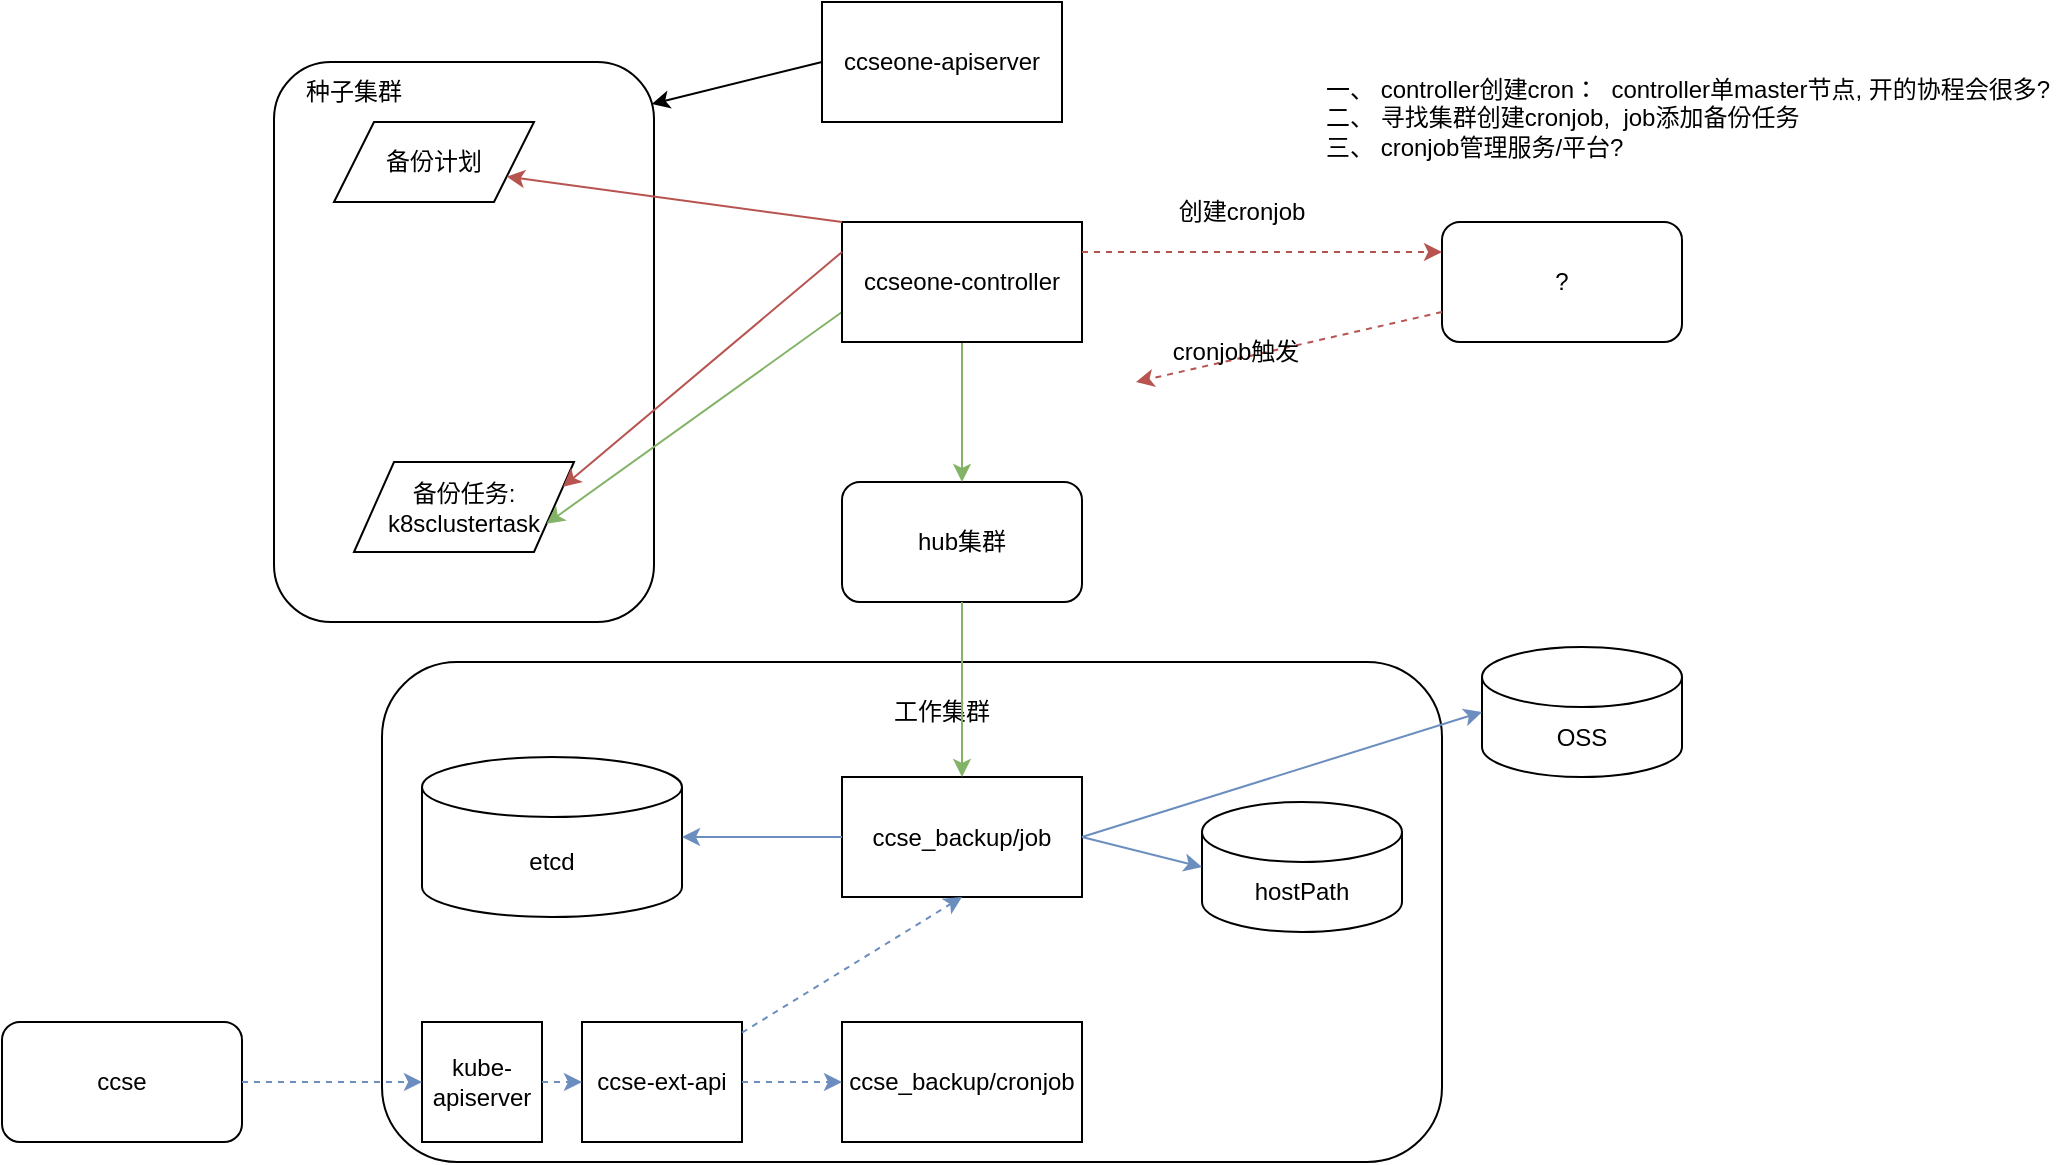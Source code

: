 <mxfile version="21.6.7" type="github" pages="2">
  <diagram name="第 1 页" id="Xc9G24RDaqmZXno-PCHf">
    <mxGraphModel dx="1481" dy="826" grid="1" gridSize="10" guides="1" tooltips="1" connect="1" arrows="1" fold="1" page="1" pageScale="1" pageWidth="827" pageHeight="1169" math="0" shadow="0">
      <root>
        <mxCell id="0" />
        <mxCell id="1" parent="0" />
        <mxCell id="TAdzys8bT-mZB0Ie5Mji-37" value="" style="rounded=1;whiteSpace=wrap;html=1;" vertex="1" parent="1">
          <mxGeometry x="450" y="470" width="530" height="250" as="geometry" />
        </mxCell>
        <mxCell id="TAdzys8bT-mZB0Ie5Mji-15" value="" style="rounded=1;whiteSpace=wrap;html=1;" vertex="1" parent="1">
          <mxGeometry x="396" y="170" width="190" height="280" as="geometry" />
        </mxCell>
        <mxCell id="TAdzys8bT-mZB0Ie5Mji-2" value="hub集群" style="rounded=1;whiteSpace=wrap;html=1;" vertex="1" parent="1">
          <mxGeometry x="680" y="380" width="120" height="60" as="geometry" />
        </mxCell>
        <mxCell id="TAdzys8bT-mZB0Ie5Mji-6" value="ccse_backup/job" style="rounded=0;whiteSpace=wrap;html=1;" vertex="1" parent="1">
          <mxGeometry x="680" y="527.5" width="120" height="60" as="geometry" />
        </mxCell>
        <mxCell id="TAdzys8bT-mZB0Ie5Mji-7" value="OSS" style="shape=cylinder3;whiteSpace=wrap;html=1;boundedLbl=1;backgroundOutline=1;size=15;" vertex="1" parent="1">
          <mxGeometry x="1000" y="462.5" width="100" height="65" as="geometry" />
        </mxCell>
        <mxCell id="TAdzys8bT-mZB0Ie5Mji-8" value="hostPath" style="shape=cylinder3;whiteSpace=wrap;html=1;boundedLbl=1;backgroundOutline=1;size=15;" vertex="1" parent="1">
          <mxGeometry x="860" y="540" width="100" height="65" as="geometry" />
        </mxCell>
        <mxCell id="TAdzys8bT-mZB0Ie5Mji-9" value="" style="endArrow=classic;html=1;rounded=0;exitX=1;exitY=0.5;exitDx=0;exitDy=0;entryX=0;entryY=0.5;entryDx=0;entryDy=0;entryPerimeter=0;fillColor=#dae8fc;strokeColor=#6c8ebf;" edge="1" parent="1" source="TAdzys8bT-mZB0Ie5Mji-6" target="TAdzys8bT-mZB0Ie5Mji-7">
          <mxGeometry width="50" height="50" relative="1" as="geometry">
            <mxPoint x="880" y="580" as="sourcePoint" />
            <mxPoint x="930" y="530" as="targetPoint" />
          </mxGeometry>
        </mxCell>
        <mxCell id="TAdzys8bT-mZB0Ie5Mji-11" value="ccseone-apiserver" style="rounded=0;whiteSpace=wrap;html=1;" vertex="1" parent="1">
          <mxGeometry x="670" y="140" width="120" height="60" as="geometry" />
        </mxCell>
        <mxCell id="TAdzys8bT-mZB0Ie5Mji-16" value="" style="endArrow=classic;html=1;rounded=0;exitX=0;exitY=0.5;exitDx=0;exitDy=0;entryX=0.994;entryY=0.075;entryDx=0;entryDy=0;entryPerimeter=0;" edge="1" parent="1" source="TAdzys8bT-mZB0Ie5Mji-11" target="TAdzys8bT-mZB0Ie5Mji-15">
          <mxGeometry width="50" height="50" relative="1" as="geometry">
            <mxPoint x="816" y="130" as="sourcePoint" />
            <mxPoint x="536" y="213" as="targetPoint" />
          </mxGeometry>
        </mxCell>
        <mxCell id="TAdzys8bT-mZB0Ie5Mji-18" value="备份计划" style="shape=parallelogram;perimeter=parallelogramPerimeter;whiteSpace=wrap;html=1;fixedSize=1;" vertex="1" parent="1">
          <mxGeometry x="426" y="200" width="100" height="40" as="geometry" />
        </mxCell>
        <mxCell id="TAdzys8bT-mZB0Ie5Mji-19" value="种子集群" style="text;html=1;strokeColor=none;fillColor=none;align=center;verticalAlign=middle;whiteSpace=wrap;rounded=0;" vertex="1" parent="1">
          <mxGeometry x="406" y="170" width="60" height="30" as="geometry" />
        </mxCell>
        <mxCell id="TAdzys8bT-mZB0Ie5Mji-24" value="备份任务:&lt;br&gt;k8sclustertask" style="shape=parallelogram;perimeter=parallelogramPerimeter;whiteSpace=wrap;html=1;fixedSize=1;" vertex="1" parent="1">
          <mxGeometry x="436" y="370" width="110" height="45" as="geometry" />
        </mxCell>
        <mxCell id="TAdzys8bT-mZB0Ie5Mji-25" value="" style="endArrow=classic;html=1;rounded=0;entryX=1;entryY=0.75;entryDx=0;entryDy=0;exitX=0;exitY=0.75;exitDx=0;exitDy=0;fillColor=#d5e8d4;strokeColor=#82b366;" edge="1" parent="1" source="TAdzys8bT-mZB0Ie5Mji-43" target="TAdzys8bT-mZB0Ie5Mji-24">
          <mxGeometry width="50" height="50" relative="1" as="geometry">
            <mxPoint x="310" y="270" as="sourcePoint" />
            <mxPoint x="450" y="220" as="targetPoint" />
          </mxGeometry>
        </mxCell>
        <mxCell id="TAdzys8bT-mZB0Ie5Mji-27" value="etcd" style="shape=cylinder3;whiteSpace=wrap;html=1;boundedLbl=1;backgroundOutline=1;size=15;" vertex="1" parent="1">
          <mxGeometry x="470" y="517.5" width="130" height="80" as="geometry" />
        </mxCell>
        <mxCell id="TAdzys8bT-mZB0Ie5Mji-28" value="kube-apiserver" style="rounded=0;whiteSpace=wrap;html=1;" vertex="1" parent="1">
          <mxGeometry x="470" y="650" width="60" height="60" as="geometry" />
        </mxCell>
        <mxCell id="TAdzys8bT-mZB0Ie5Mji-29" value="ccse-ext-api" style="rounded=0;whiteSpace=wrap;html=1;" vertex="1" parent="1">
          <mxGeometry x="550" y="650" width="80" height="60" as="geometry" />
        </mxCell>
        <mxCell id="TAdzys8bT-mZB0Ie5Mji-30" value="" style="endArrow=classic;html=1;rounded=0;entryX=0;entryY=0.5;entryDx=0;entryDy=0;dashed=1;fillColor=#dae8fc;strokeColor=#6c8ebf;" edge="1" parent="1" source="TAdzys8bT-mZB0Ie5Mji-28" target="TAdzys8bT-mZB0Ie5Mji-29">
          <mxGeometry width="50" height="50" relative="1" as="geometry">
            <mxPoint x="690" y="800" as="sourcePoint" />
            <mxPoint x="740" y="750" as="targetPoint" />
          </mxGeometry>
        </mxCell>
        <mxCell id="TAdzys8bT-mZB0Ie5Mji-31" value="" style="endArrow=classic;html=1;rounded=0;entryX=0.5;entryY=1;entryDx=0;entryDy=0;dashed=1;fillColor=#dae8fc;strokeColor=#6c8ebf;" edge="1" parent="1" source="TAdzys8bT-mZB0Ie5Mji-29" target="TAdzys8bT-mZB0Ie5Mji-6">
          <mxGeometry width="50" height="50" relative="1" as="geometry">
            <mxPoint x="870" y="720" as="sourcePoint" />
            <mxPoint x="920" y="670" as="targetPoint" />
          </mxGeometry>
        </mxCell>
        <mxCell id="TAdzys8bT-mZB0Ie5Mji-33" value="ccse" style="rounded=1;whiteSpace=wrap;html=1;" vertex="1" parent="1">
          <mxGeometry x="260" y="650" width="120" height="60" as="geometry" />
        </mxCell>
        <mxCell id="TAdzys8bT-mZB0Ie5Mji-34" value="" style="endArrow=classic;html=1;rounded=0;exitX=1;exitY=0.5;exitDx=0;exitDy=0;entryX=0;entryY=0.5;entryDx=0;entryDy=0;dashed=1;fillColor=#dae8fc;strokeColor=#6c8ebf;" edge="1" parent="1" source="TAdzys8bT-mZB0Ie5Mji-33" target="TAdzys8bT-mZB0Ie5Mji-28">
          <mxGeometry width="50" height="50" relative="1" as="geometry">
            <mxPoint x="490" y="800" as="sourcePoint" />
            <mxPoint x="540" y="750" as="targetPoint" />
          </mxGeometry>
        </mxCell>
        <mxCell id="TAdzys8bT-mZB0Ie5Mji-35" value="" style="endArrow=classic;html=1;rounded=0;exitX=1;exitY=0.5;exitDx=0;exitDy=0;entryX=0;entryY=0.5;entryDx=0;entryDy=0;entryPerimeter=0;fillColor=#dae8fc;strokeColor=#6c8ebf;" edge="1" parent="1" source="TAdzys8bT-mZB0Ie5Mji-6" target="TAdzys8bT-mZB0Ie5Mji-8">
          <mxGeometry width="50" height="50" relative="1" as="geometry">
            <mxPoint x="920" y="690" as="sourcePoint" />
            <mxPoint x="970" y="640" as="targetPoint" />
          </mxGeometry>
        </mxCell>
        <mxCell id="TAdzys8bT-mZB0Ie5Mji-36" value="" style="endArrow=classic;html=1;rounded=0;exitX=0;exitY=0.5;exitDx=0;exitDy=0;fillColor=#dae8fc;strokeColor=#6c8ebf;" edge="1" parent="1" source="TAdzys8bT-mZB0Ie5Mji-6" target="TAdzys8bT-mZB0Ie5Mji-27">
          <mxGeometry width="50" height="50" relative="1" as="geometry">
            <mxPoint x="770" y="810" as="sourcePoint" />
            <mxPoint x="820" y="760" as="targetPoint" />
          </mxGeometry>
        </mxCell>
        <mxCell id="TAdzys8bT-mZB0Ie5Mji-38" value="工作集群" style="text;html=1;strokeColor=none;fillColor=none;align=center;verticalAlign=middle;whiteSpace=wrap;rounded=0;" vertex="1" parent="1">
          <mxGeometry x="700" y="480" width="60" height="30" as="geometry" />
        </mxCell>
        <mxCell id="TAdzys8bT-mZB0Ie5Mji-41" value="" style="endArrow=classic;html=1;rounded=0;fillColor=#d5e8d4;strokeColor=#82b366;" edge="1" parent="1" source="TAdzys8bT-mZB0Ie5Mji-2" target="TAdzys8bT-mZB0Ie5Mji-6">
          <mxGeometry width="50" height="50" relative="1" as="geometry">
            <mxPoint x="670" y="420" as="sourcePoint" />
            <mxPoint x="720" y="370" as="targetPoint" />
          </mxGeometry>
        </mxCell>
        <mxCell id="TAdzys8bT-mZB0Ie5Mji-42" value="" style="endArrow=classic;html=1;rounded=0;exitX=0.5;exitY=1;exitDx=0;exitDy=0;entryX=0.5;entryY=0;entryDx=0;entryDy=0;fillColor=#d5e8d4;strokeColor=#82b366;" edge="1" parent="1" source="TAdzys8bT-mZB0Ie5Mji-43" target="TAdzys8bT-mZB0Ie5Mji-2">
          <mxGeometry width="50" height="50" relative="1" as="geometry">
            <mxPoint x="550" y="370" as="sourcePoint" />
            <mxPoint x="600" y="320" as="targetPoint" />
          </mxGeometry>
        </mxCell>
        <mxCell id="TAdzys8bT-mZB0Ie5Mji-43" value="ccseone-controller" style="rounded=0;whiteSpace=wrap;html=1;" vertex="1" parent="1">
          <mxGeometry x="680" y="250" width="120" height="60" as="geometry" />
        </mxCell>
        <mxCell id="TAdzys8bT-mZB0Ie5Mji-44" value="" style="endArrow=classic;html=1;rounded=0;entryX=1;entryY=0.75;entryDx=0;entryDy=0;exitX=0;exitY=0;exitDx=0;exitDy=0;fillColor=#f8cecc;strokeColor=#b85450;" edge="1" parent="1" source="TAdzys8bT-mZB0Ie5Mji-43" target="TAdzys8bT-mZB0Ie5Mji-18">
          <mxGeometry width="50" height="50" relative="1" as="geometry">
            <mxPoint x="540" y="300" as="sourcePoint" />
            <mxPoint x="590" y="250" as="targetPoint" />
          </mxGeometry>
        </mxCell>
        <mxCell id="TAdzys8bT-mZB0Ie5Mji-45" value="" style="endArrow=classic;html=1;rounded=0;entryX=1;entryY=0.25;entryDx=0;entryDy=0;exitX=0;exitY=0.25;exitDx=0;exitDy=0;fillColor=#f8cecc;strokeColor=#b85450;" edge="1" parent="1" source="TAdzys8bT-mZB0Ie5Mji-43" target="TAdzys8bT-mZB0Ie5Mji-24">
          <mxGeometry width="50" height="50" relative="1" as="geometry">
            <mxPoint x="680" y="210" as="sourcePoint" />
            <mxPoint x="730" y="160" as="targetPoint" />
          </mxGeometry>
        </mxCell>
        <mxCell id="TAdzys8bT-mZB0Ie5Mji-46" value="?" style="rounded=1;whiteSpace=wrap;html=1;" vertex="1" parent="1">
          <mxGeometry x="980" y="250" width="120" height="60" as="geometry" />
        </mxCell>
        <mxCell id="TAdzys8bT-mZB0Ie5Mji-47" value="" style="endArrow=classic;html=1;rounded=0;exitX=1;exitY=0.25;exitDx=0;exitDy=0;entryX=0;entryY=0.25;entryDx=0;entryDy=0;dashed=1;fillColor=#f8cecc;strokeColor=#b85450;" edge="1" parent="1" source="TAdzys8bT-mZB0Ie5Mji-43" target="TAdzys8bT-mZB0Ie5Mji-46">
          <mxGeometry width="50" height="50" relative="1" as="geometry">
            <mxPoint x="1090" y="400" as="sourcePoint" />
            <mxPoint x="1140" y="350" as="targetPoint" />
          </mxGeometry>
        </mxCell>
        <mxCell id="TAdzys8bT-mZB0Ie5Mji-48" value="" style="endArrow=classic;html=1;rounded=0;entryX=0;entryY=1;entryDx=0;entryDy=0;exitX=0;exitY=0.75;exitDx=0;exitDy=0;dashed=1;fillColor=#f8cecc;strokeColor=#b85450;" edge="1" parent="1" source="TAdzys8bT-mZB0Ie5Mji-46" target="TAdzys8bT-mZB0Ie5Mji-50">
          <mxGeometry width="50" height="50" relative="1" as="geometry">
            <mxPoint x="1070" y="430" as="sourcePoint" />
            <mxPoint x="1120" y="380" as="targetPoint" />
          </mxGeometry>
        </mxCell>
        <mxCell id="TAdzys8bT-mZB0Ie5Mji-49" value="创建cronjob" style="text;html=1;strokeColor=none;fillColor=none;align=center;verticalAlign=middle;whiteSpace=wrap;rounded=0;" vertex="1" parent="1">
          <mxGeometry x="830" y="230" width="100" height="30" as="geometry" />
        </mxCell>
        <mxCell id="TAdzys8bT-mZB0Ie5Mji-50" value="cronjob触发" style="text;html=1;strokeColor=none;fillColor=none;align=center;verticalAlign=middle;whiteSpace=wrap;rounded=0;" vertex="1" parent="1">
          <mxGeometry x="827" y="300" width="100" height="30" as="geometry" />
        </mxCell>
        <mxCell id="TAdzys8bT-mZB0Ie5Mji-51" value="一、 controller创建cron：&amp;nbsp; controller单master节点,&amp;nbsp;开的协程会很多?&lt;br&gt;二、&amp;nbsp;寻找集群创建cronjob,&amp;nbsp; job添加备份任务&amp;nbsp;&amp;nbsp;&lt;br&gt;三、 cronjob管理服务/平台?" style="text;html=1;align=left;verticalAlign=top;whiteSpace=wrap;rounded=0;" vertex="1" parent="1">
          <mxGeometry x="920" y="170" width="370" height="60" as="geometry" />
        </mxCell>
        <mxCell id="TAdzys8bT-mZB0Ie5Mji-53" value="ccse_backup/cronjob" style="rounded=0;whiteSpace=wrap;html=1;" vertex="1" parent="1">
          <mxGeometry x="680" y="650" width="120" height="60" as="geometry" />
        </mxCell>
        <mxCell id="TAdzys8bT-mZB0Ie5Mji-54" value="" style="endArrow=classic;html=1;rounded=0;exitX=1;exitY=0.5;exitDx=0;exitDy=0;entryX=0;entryY=0.5;entryDx=0;entryDy=0;dashed=1;fillColor=#dae8fc;strokeColor=#6c8ebf;" edge="1" parent="1" source="TAdzys8bT-mZB0Ie5Mji-29" target="TAdzys8bT-mZB0Ie5Mji-53">
          <mxGeometry width="50" height="50" relative="1" as="geometry">
            <mxPoint x="390" y="690" as="sourcePoint" />
            <mxPoint x="480" y="690" as="targetPoint" />
          </mxGeometry>
        </mxCell>
      </root>
    </mxGraphModel>
  </diagram>
  <diagram name="第 1 页 的副本" id="dZijaMK6ApFvlrBsASXL">
    <mxGraphModel dx="1259" dy="702" grid="1" gridSize="10" guides="1" tooltips="1" connect="1" arrows="1" fold="1" page="1" pageScale="1" pageWidth="827" pageHeight="1169" math="0" shadow="0">
      <root>
        <mxCell id="MokmEjKXZrttjGDyU7k--0" />
        <mxCell id="MokmEjKXZrttjGDyU7k--1" parent="MokmEjKXZrttjGDyU7k--0" />
        <mxCell id="MokmEjKXZrttjGDyU7k--2" value="" style="rounded=1;whiteSpace=wrap;html=1;" vertex="1" parent="MokmEjKXZrttjGDyU7k--1">
          <mxGeometry x="450" y="470" width="530" height="250" as="geometry" />
        </mxCell>
        <mxCell id="MokmEjKXZrttjGDyU7k--3" value="" style="rounded=1;whiteSpace=wrap;html=1;" vertex="1" parent="MokmEjKXZrttjGDyU7k--1">
          <mxGeometry x="396" y="170" width="190" height="280" as="geometry" />
        </mxCell>
        <mxCell id="MokmEjKXZrttjGDyU7k--4" value="hub集群" style="rounded=1;whiteSpace=wrap;html=1;" vertex="1" parent="MokmEjKXZrttjGDyU7k--1">
          <mxGeometry x="680" y="380" width="120" height="60" as="geometry" />
        </mxCell>
        <mxCell id="MokmEjKXZrttjGDyU7k--5" value="ccse_backup/cronjob" style="rounded=0;whiteSpace=wrap;html=1;" vertex="1" parent="MokmEjKXZrttjGDyU7k--1">
          <mxGeometry x="680" y="527.5" width="120" height="60" as="geometry" />
        </mxCell>
        <mxCell id="MokmEjKXZrttjGDyU7k--6" value="OSS" style="shape=cylinder3;whiteSpace=wrap;html=1;boundedLbl=1;backgroundOutline=1;size=15;" vertex="1" parent="MokmEjKXZrttjGDyU7k--1">
          <mxGeometry x="1000" y="462.5" width="100" height="65" as="geometry" />
        </mxCell>
        <mxCell id="MokmEjKXZrttjGDyU7k--7" value="hostPath" style="shape=cylinder3;whiteSpace=wrap;html=1;boundedLbl=1;backgroundOutline=1;size=15;" vertex="1" parent="MokmEjKXZrttjGDyU7k--1">
          <mxGeometry x="860" y="540" width="100" height="65" as="geometry" />
        </mxCell>
        <mxCell id="MokmEjKXZrttjGDyU7k--8" value="" style="endArrow=classic;html=1;rounded=0;exitX=1;exitY=0.5;exitDx=0;exitDy=0;entryX=0;entryY=0.5;entryDx=0;entryDy=0;entryPerimeter=0;fillColor=#dae8fc;strokeColor=#6c8ebf;" edge="1" parent="MokmEjKXZrttjGDyU7k--1" source="MokmEjKXZrttjGDyU7k--5" target="MokmEjKXZrttjGDyU7k--6">
          <mxGeometry width="50" height="50" relative="1" as="geometry">
            <mxPoint x="880" y="580" as="sourcePoint" />
            <mxPoint x="930" y="530" as="targetPoint" />
          </mxGeometry>
        </mxCell>
        <mxCell id="MokmEjKXZrttjGDyU7k--9" value="ccseone-apiserver" style="rounded=0;whiteSpace=wrap;html=1;" vertex="1" parent="MokmEjKXZrttjGDyU7k--1">
          <mxGeometry x="670" y="140" width="120" height="60" as="geometry" />
        </mxCell>
        <mxCell id="MokmEjKXZrttjGDyU7k--10" value="" style="endArrow=classic;html=1;rounded=0;exitX=0;exitY=0.5;exitDx=0;exitDy=0;entryX=0.994;entryY=0.075;entryDx=0;entryDy=0;entryPerimeter=0;" edge="1" parent="MokmEjKXZrttjGDyU7k--1" source="MokmEjKXZrttjGDyU7k--9" target="MokmEjKXZrttjGDyU7k--3">
          <mxGeometry width="50" height="50" relative="1" as="geometry">
            <mxPoint x="816" y="130" as="sourcePoint" />
            <mxPoint x="536" y="213" as="targetPoint" />
          </mxGeometry>
        </mxCell>
        <mxCell id="MokmEjKXZrttjGDyU7k--11" value="备份计划" style="shape=parallelogram;perimeter=parallelogramPerimeter;whiteSpace=wrap;html=1;fixedSize=1;" vertex="1" parent="MokmEjKXZrttjGDyU7k--1">
          <mxGeometry x="426" y="200" width="100" height="40" as="geometry" />
        </mxCell>
        <mxCell id="MokmEjKXZrttjGDyU7k--12" value="种子集群" style="text;html=1;strokeColor=none;fillColor=none;align=center;verticalAlign=middle;whiteSpace=wrap;rounded=0;" vertex="1" parent="MokmEjKXZrttjGDyU7k--1">
          <mxGeometry x="406" y="170" width="60" height="30" as="geometry" />
        </mxCell>
        <mxCell id="MokmEjKXZrttjGDyU7k--15" value="etcd" style="shape=cylinder3;whiteSpace=wrap;html=1;boundedLbl=1;backgroundOutline=1;size=15;" vertex="1" parent="MokmEjKXZrttjGDyU7k--1">
          <mxGeometry x="470" y="517.5" width="130" height="80" as="geometry" />
        </mxCell>
        <mxCell id="MokmEjKXZrttjGDyU7k--16" value="kube-apiserver" style="rounded=0;whiteSpace=wrap;html=1;" vertex="1" parent="MokmEjKXZrttjGDyU7k--1">
          <mxGeometry x="470" y="650" width="60" height="60" as="geometry" />
        </mxCell>
        <mxCell id="MokmEjKXZrttjGDyU7k--17" value="ccse-ext-api" style="rounded=0;whiteSpace=wrap;html=1;" vertex="1" parent="MokmEjKXZrttjGDyU7k--1">
          <mxGeometry x="550" y="650" width="80" height="60" as="geometry" />
        </mxCell>
        <mxCell id="MokmEjKXZrttjGDyU7k--18" value="" style="endArrow=classic;html=1;rounded=0;entryX=0;entryY=0.5;entryDx=0;entryDy=0;dashed=1;fillColor=#dae8fc;strokeColor=#6c8ebf;" edge="1" parent="MokmEjKXZrttjGDyU7k--1" source="MokmEjKXZrttjGDyU7k--16" target="MokmEjKXZrttjGDyU7k--17">
          <mxGeometry width="50" height="50" relative="1" as="geometry">
            <mxPoint x="690" y="800" as="sourcePoint" />
            <mxPoint x="740" y="750" as="targetPoint" />
          </mxGeometry>
        </mxCell>
        <mxCell id="MokmEjKXZrttjGDyU7k--19" value="" style="endArrow=classic;html=1;rounded=0;entryX=0.5;entryY=1;entryDx=0;entryDy=0;dashed=1;fillColor=#dae8fc;strokeColor=#6c8ebf;" edge="1" parent="MokmEjKXZrttjGDyU7k--1" source="MokmEjKXZrttjGDyU7k--17" target="MokmEjKXZrttjGDyU7k--5">
          <mxGeometry width="50" height="50" relative="1" as="geometry">
            <mxPoint x="870" y="720" as="sourcePoint" />
            <mxPoint x="920" y="670" as="targetPoint" />
          </mxGeometry>
        </mxCell>
        <mxCell id="MokmEjKXZrttjGDyU7k--20" value="ccse" style="rounded=1;whiteSpace=wrap;html=1;" vertex="1" parent="MokmEjKXZrttjGDyU7k--1">
          <mxGeometry x="260" y="650" width="120" height="60" as="geometry" />
        </mxCell>
        <mxCell id="MokmEjKXZrttjGDyU7k--21" value="" style="endArrow=classic;html=1;rounded=0;exitX=1;exitY=0.5;exitDx=0;exitDy=0;entryX=0;entryY=0.5;entryDx=0;entryDy=0;dashed=1;fillColor=#dae8fc;strokeColor=#6c8ebf;" edge="1" parent="MokmEjKXZrttjGDyU7k--1" source="MokmEjKXZrttjGDyU7k--20" target="MokmEjKXZrttjGDyU7k--16">
          <mxGeometry width="50" height="50" relative="1" as="geometry">
            <mxPoint x="490" y="800" as="sourcePoint" />
            <mxPoint x="540" y="750" as="targetPoint" />
          </mxGeometry>
        </mxCell>
        <mxCell id="MokmEjKXZrttjGDyU7k--22" value="" style="endArrow=classic;html=1;rounded=0;exitX=1;exitY=0.5;exitDx=0;exitDy=0;entryX=0;entryY=0.5;entryDx=0;entryDy=0;entryPerimeter=0;fillColor=#dae8fc;strokeColor=#6c8ebf;" edge="1" parent="MokmEjKXZrttjGDyU7k--1" source="MokmEjKXZrttjGDyU7k--5" target="MokmEjKXZrttjGDyU7k--7">
          <mxGeometry width="50" height="50" relative="1" as="geometry">
            <mxPoint x="920" y="690" as="sourcePoint" />
            <mxPoint x="970" y="640" as="targetPoint" />
          </mxGeometry>
        </mxCell>
        <mxCell id="MokmEjKXZrttjGDyU7k--23" value="" style="endArrow=classic;html=1;rounded=0;exitX=0;exitY=0.5;exitDx=0;exitDy=0;fillColor=#dae8fc;strokeColor=#6c8ebf;" edge="1" parent="MokmEjKXZrttjGDyU7k--1" source="MokmEjKXZrttjGDyU7k--5" target="MokmEjKXZrttjGDyU7k--15">
          <mxGeometry width="50" height="50" relative="1" as="geometry">
            <mxPoint x="770" y="810" as="sourcePoint" />
            <mxPoint x="820" y="760" as="targetPoint" />
          </mxGeometry>
        </mxCell>
        <mxCell id="MokmEjKXZrttjGDyU7k--24" value="工作集群" style="text;html=1;strokeColor=none;fillColor=none;align=center;verticalAlign=middle;whiteSpace=wrap;rounded=0;" vertex="1" parent="MokmEjKXZrttjGDyU7k--1">
          <mxGeometry x="700" y="480" width="60" height="30" as="geometry" />
        </mxCell>
        <mxCell id="MokmEjKXZrttjGDyU7k--25" value="" style="endArrow=classic;html=1;rounded=0;" edge="1" parent="MokmEjKXZrttjGDyU7k--1" source="MokmEjKXZrttjGDyU7k--4" target="MokmEjKXZrttjGDyU7k--5">
          <mxGeometry width="50" height="50" relative="1" as="geometry">
            <mxPoint x="670" y="420" as="sourcePoint" />
            <mxPoint x="720" y="370" as="targetPoint" />
          </mxGeometry>
        </mxCell>
        <mxCell id="MokmEjKXZrttjGDyU7k--26" value="" style="endArrow=classic;html=1;rounded=0;exitX=0.5;exitY=1;exitDx=0;exitDy=0;entryX=0.5;entryY=0;entryDx=0;entryDy=0;" edge="1" parent="MokmEjKXZrttjGDyU7k--1" source="MokmEjKXZrttjGDyU7k--27" target="MokmEjKXZrttjGDyU7k--4">
          <mxGeometry width="50" height="50" relative="1" as="geometry">
            <mxPoint x="550" y="370" as="sourcePoint" />
            <mxPoint x="600" y="320" as="targetPoint" />
          </mxGeometry>
        </mxCell>
        <mxCell id="MokmEjKXZrttjGDyU7k--27" value="ccseone-controller" style="rounded=0;whiteSpace=wrap;html=1;" vertex="1" parent="MokmEjKXZrttjGDyU7k--1">
          <mxGeometry x="680" y="250" width="120" height="60" as="geometry" />
        </mxCell>
        <mxCell id="MokmEjKXZrttjGDyU7k--28" value="" style="endArrow=classic;html=1;rounded=0;entryX=1;entryY=0.75;entryDx=0;entryDy=0;exitX=0;exitY=0;exitDx=0;exitDy=0;" edge="1" parent="MokmEjKXZrttjGDyU7k--1" source="MokmEjKXZrttjGDyU7k--27" target="MokmEjKXZrttjGDyU7k--11">
          <mxGeometry width="50" height="50" relative="1" as="geometry">
            <mxPoint x="540" y="300" as="sourcePoint" />
            <mxPoint x="590" y="250" as="targetPoint" />
          </mxGeometry>
        </mxCell>
        <mxCell id="-pwqoc_ponCHKeUybTC4-0" value="" style="endArrow=classic;html=1;rounded=0;exitX=1;exitY=0;exitDx=0;exitDy=0;entryX=1;entryY=0.5;entryDx=0;entryDy=0;fillColor=#f8cecc;strokeColor=#b85450;" edge="1" parent="MokmEjKXZrttjGDyU7k--1" source="MokmEjKXZrttjGDyU7k--5" target="MokmEjKXZrttjGDyU7k--9">
          <mxGeometry width="50" height="50" relative="1" as="geometry">
            <mxPoint x="910" y="430" as="sourcePoint" />
            <mxPoint x="960" y="380" as="targetPoint" />
            <Array as="points">
              <mxPoint x="930" y="330" />
            </Array>
          </mxGeometry>
        </mxCell>
      </root>
    </mxGraphModel>
  </diagram>
</mxfile>
